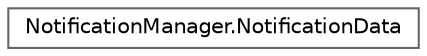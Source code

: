 digraph "Graphical Class Hierarchy"
{
 // LATEX_PDF_SIZE
  bgcolor="transparent";
  edge [fontname=Helvetica,fontsize=10,labelfontname=Helvetica,labelfontsize=10];
  node [fontname=Helvetica,fontsize=10,shape=box,height=0.2,width=0.4];
  rankdir="LR";
  Node0 [id="Node000000",label="NotificationManager.NotificationData",height=0.2,width=0.4,color="grey40", fillcolor="white", style="filled",URL="$struct_notification_manager_1_1_notification_data.html",tooltip=" "];
}
